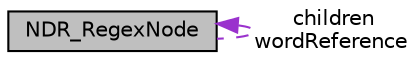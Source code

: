 digraph "NDR_RegexNode"
{
 // LATEX_PDF_SIZE
  edge [fontname="Helvetica",fontsize="10",labelfontname="Helvetica",labelfontsize="10"];
  node [fontname="Helvetica",fontsize="10",shape=record];
  Node1 [label="NDR_RegexNode",height=0.2,width=0.4,color="black", fillcolor="grey75", style="filled", fontcolor="black",tooltip="The regex node struct acts as the nodes within the regex graphs used for regular expression compariso..."];
  Node1 -> Node1 [dir="back",color="darkorchid3",fontsize="10",style="dashed",label=" children\nwordReference" ,fontname="Helvetica"];
}
